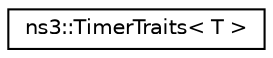 digraph "Graphical Class Hierarchy"
{
 // LATEX_PDF_SIZE
  edge [fontname="Helvetica",fontsize="10",labelfontname="Helvetica",labelfontsize="10"];
  node [fontname="Helvetica",fontsize="10",shape=record];
  rankdir="LR";
  Node0 [label="ns3::TimerTraits\< T \>",height=0.2,width=0.4,color="black", fillcolor="white", style="filled",URL="$structns3_1_1_timer_traits.html",tooltip="Type and reference traits for TimerImpl arguments."];
}
